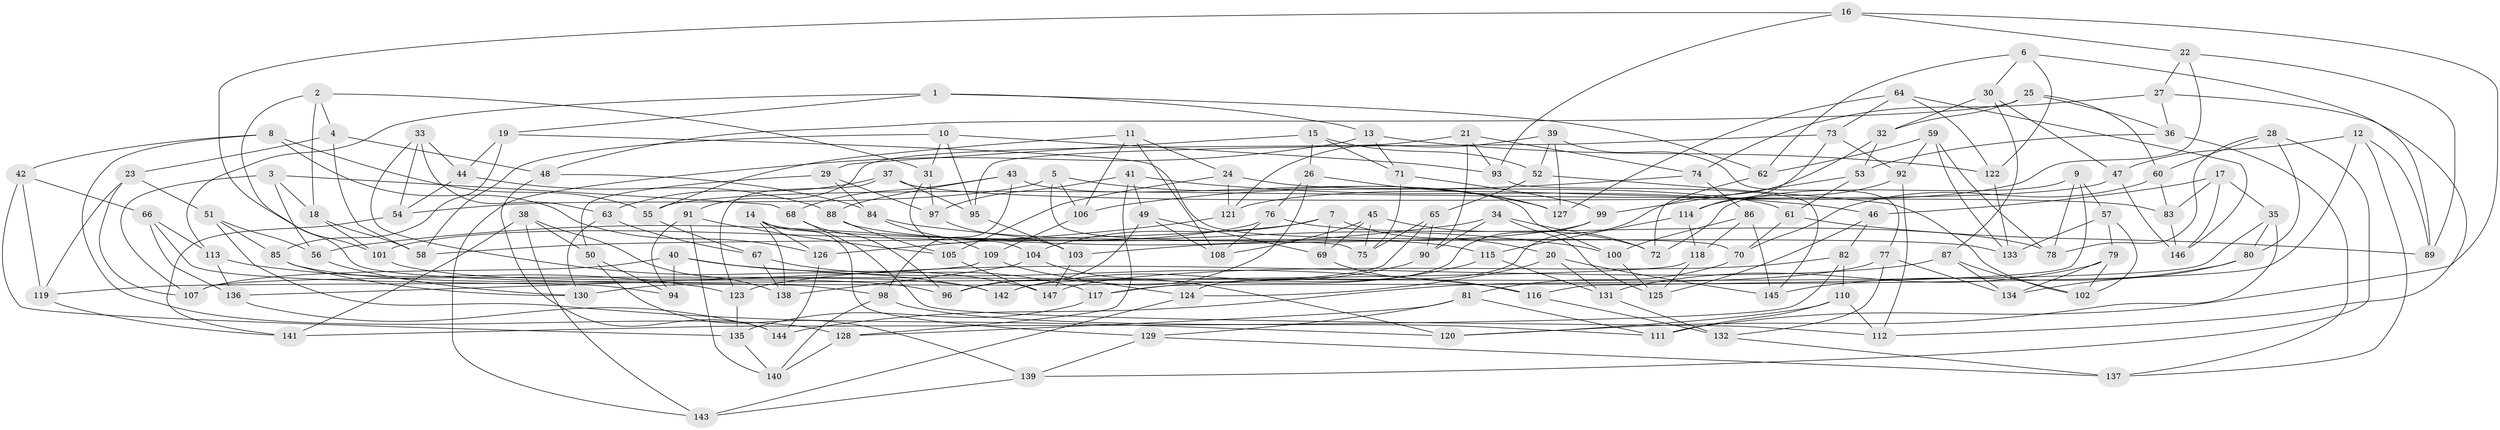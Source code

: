// Generated by graph-tools (version 1.1) at 2025/02/03/09/25 03:02:57]
// undirected, 147 vertices, 294 edges
graph export_dot {
graph [start="1"]
  node [color=gray90,style=filled];
  1;
  2;
  3;
  4;
  5;
  6;
  7;
  8;
  9;
  10;
  11;
  12;
  13;
  14;
  15;
  16;
  17;
  18;
  19;
  20;
  21;
  22;
  23;
  24;
  25;
  26;
  27;
  28;
  29;
  30;
  31;
  32;
  33;
  34;
  35;
  36;
  37;
  38;
  39;
  40;
  41;
  42;
  43;
  44;
  45;
  46;
  47;
  48;
  49;
  50;
  51;
  52;
  53;
  54;
  55;
  56;
  57;
  58;
  59;
  60;
  61;
  62;
  63;
  64;
  65;
  66;
  67;
  68;
  69;
  70;
  71;
  72;
  73;
  74;
  75;
  76;
  77;
  78;
  79;
  80;
  81;
  82;
  83;
  84;
  85;
  86;
  87;
  88;
  89;
  90;
  91;
  92;
  93;
  94;
  95;
  96;
  97;
  98;
  99;
  100;
  101;
  102;
  103;
  104;
  105;
  106;
  107;
  108;
  109;
  110;
  111;
  112;
  113;
  114;
  115;
  116;
  117;
  118;
  119;
  120;
  121;
  122;
  123;
  124;
  125;
  126;
  127;
  128;
  129;
  130;
  131;
  132;
  133;
  134;
  135;
  136;
  137;
  138;
  139;
  140;
  141;
  142;
  143;
  144;
  145;
  146;
  147;
  1 -- 113;
  1 -- 19;
  1 -- 13;
  1 -- 62;
  2 -- 31;
  2 -- 18;
  2 -- 4;
  2 -- 98;
  3 -- 56;
  3 -- 18;
  3 -- 68;
  3 -- 107;
  4 -- 48;
  4 -- 23;
  4 -- 58;
  5 -- 54;
  5 -- 127;
  5 -- 106;
  5 -- 75;
  6 -- 122;
  6 -- 62;
  6 -- 30;
  6 -- 89;
  7 -- 69;
  7 -- 58;
  7 -- 20;
  7 -- 104;
  8 -- 126;
  8 -- 128;
  8 -- 42;
  8 -- 55;
  9 -- 78;
  9 -- 57;
  9 -- 116;
  9 -- 72;
  10 -- 93;
  10 -- 58;
  10 -- 31;
  10 -- 95;
  11 -- 24;
  11 -- 106;
  11 -- 108;
  11 -- 55;
  12 -- 117;
  12 -- 89;
  12 -- 137;
  12 -- 47;
  13 -- 122;
  13 -- 143;
  13 -- 71;
  14 -- 133;
  14 -- 129;
  14 -- 138;
  14 -- 126;
  15 -- 29;
  15 -- 71;
  15 -- 52;
  15 -- 26;
  16 -- 101;
  16 -- 22;
  16 -- 93;
  16 -- 111;
  17 -- 146;
  17 -- 35;
  17 -- 46;
  17 -- 83;
  18 -- 101;
  18 -- 58;
  19 -- 85;
  19 -- 44;
  19 -- 70;
  20 -- 145;
  20 -- 131;
  20 -- 124;
  21 -- 74;
  21 -- 90;
  21 -- 91;
  21 -- 93;
  22 -- 89;
  22 -- 121;
  22 -- 27;
  23 -- 119;
  23 -- 51;
  23 -- 107;
  24 -- 61;
  24 -- 105;
  24 -- 121;
  25 -- 60;
  25 -- 36;
  25 -- 32;
  25 -- 48;
  26 -- 96;
  26 -- 127;
  26 -- 76;
  27 -- 112;
  27 -- 74;
  27 -- 36;
  28 -- 78;
  28 -- 80;
  28 -- 60;
  28 -- 139;
  29 -- 84;
  29 -- 97;
  29 -- 50;
  30 -- 47;
  30 -- 87;
  30 -- 32;
  31 -- 104;
  31 -- 97;
  32 -- 53;
  32 -- 124;
  33 -- 142;
  33 -- 63;
  33 -- 44;
  33 -- 54;
  34 -- 90;
  34 -- 56;
  34 -- 72;
  34 -- 125;
  35 -- 107;
  35 -- 80;
  35 -- 120;
  36 -- 137;
  36 -- 53;
  37 -- 123;
  37 -- 95;
  37 -- 63;
  37 -- 83;
  38 -- 50;
  38 -- 141;
  38 -- 143;
  38 -- 138;
  39 -- 77;
  39 -- 121;
  39 -- 52;
  39 -- 127;
  40 -- 116;
  40 -- 107;
  40 -- 94;
  40 -- 147;
  41 -- 46;
  41 -- 97;
  41 -- 128;
  41 -- 49;
  42 -- 119;
  42 -- 135;
  42 -- 66;
  43 -- 98;
  43 -- 68;
  43 -- 100;
  43 -- 88;
  44 -- 88;
  44 -- 54;
  45 -- 69;
  45 -- 108;
  45 -- 72;
  45 -- 75;
  46 -- 82;
  46 -- 125;
  47 -- 55;
  47 -- 146;
  48 -- 144;
  48 -- 84;
  49 -- 108;
  49 -- 96;
  49 -- 69;
  50 -- 139;
  50 -- 94;
  51 -- 120;
  51 -- 56;
  51 -- 85;
  52 -- 102;
  52 -- 65;
  53 -- 61;
  53 -- 99;
  54 -- 141;
  55 -- 67;
  56 -- 130;
  57 -- 133;
  57 -- 102;
  57 -- 79;
  59 -- 133;
  59 -- 78;
  59 -- 62;
  59 -- 92;
  60 -- 70;
  60 -- 83;
  61 -- 89;
  61 -- 70;
  62 -- 72;
  63 -- 67;
  63 -- 130;
  64 -- 122;
  64 -- 146;
  64 -- 73;
  64 -- 127;
  65 -- 75;
  65 -- 90;
  65 -- 130;
  66 -- 136;
  66 -- 113;
  66 -- 94;
  67 -- 117;
  67 -- 138;
  68 -- 112;
  68 -- 96;
  69 -- 116;
  70 -- 81;
  71 -- 99;
  71 -- 75;
  73 -- 95;
  73 -- 114;
  73 -- 92;
  74 -- 86;
  74 -- 106;
  76 -- 101;
  76 -- 108;
  76 -- 78;
  77 -- 144;
  77 -- 132;
  77 -- 134;
  79 -- 102;
  79 -- 131;
  79 -- 134;
  80 -- 145;
  80 -- 134;
  81 -- 111;
  81 -- 129;
  81 -- 128;
  82 -- 141;
  82 -- 110;
  82 -- 147;
  83 -- 146;
  84 -- 100;
  84 -- 109;
  85 -- 96;
  85 -- 130;
  86 -- 145;
  86 -- 100;
  86 -- 118;
  87 -- 102;
  87 -- 134;
  87 -- 123;
  88 -- 115;
  88 -- 105;
  90 -- 142;
  91 -- 94;
  91 -- 140;
  91 -- 105;
  92 -- 112;
  92 -- 114;
  93 -- 145;
  95 -- 103;
  97 -- 103;
  98 -- 111;
  98 -- 140;
  99 -- 103;
  99 -- 142;
  100 -- 125;
  101 -- 142;
  103 -- 147;
  104 -- 138;
  104 -- 120;
  105 -- 147;
  106 -- 109;
  109 -- 136;
  109 -- 124;
  110 -- 112;
  110 -- 111;
  110 -- 120;
  113 -- 123;
  113 -- 136;
  114 -- 115;
  114 -- 118;
  115 -- 117;
  115 -- 131;
  116 -- 132;
  117 -- 135;
  118 -- 125;
  118 -- 119;
  119 -- 141;
  121 -- 126;
  122 -- 133;
  123 -- 135;
  124 -- 143;
  126 -- 144;
  128 -- 140;
  129 -- 139;
  129 -- 137;
  131 -- 132;
  132 -- 137;
  135 -- 140;
  136 -- 144;
  139 -- 143;
}
